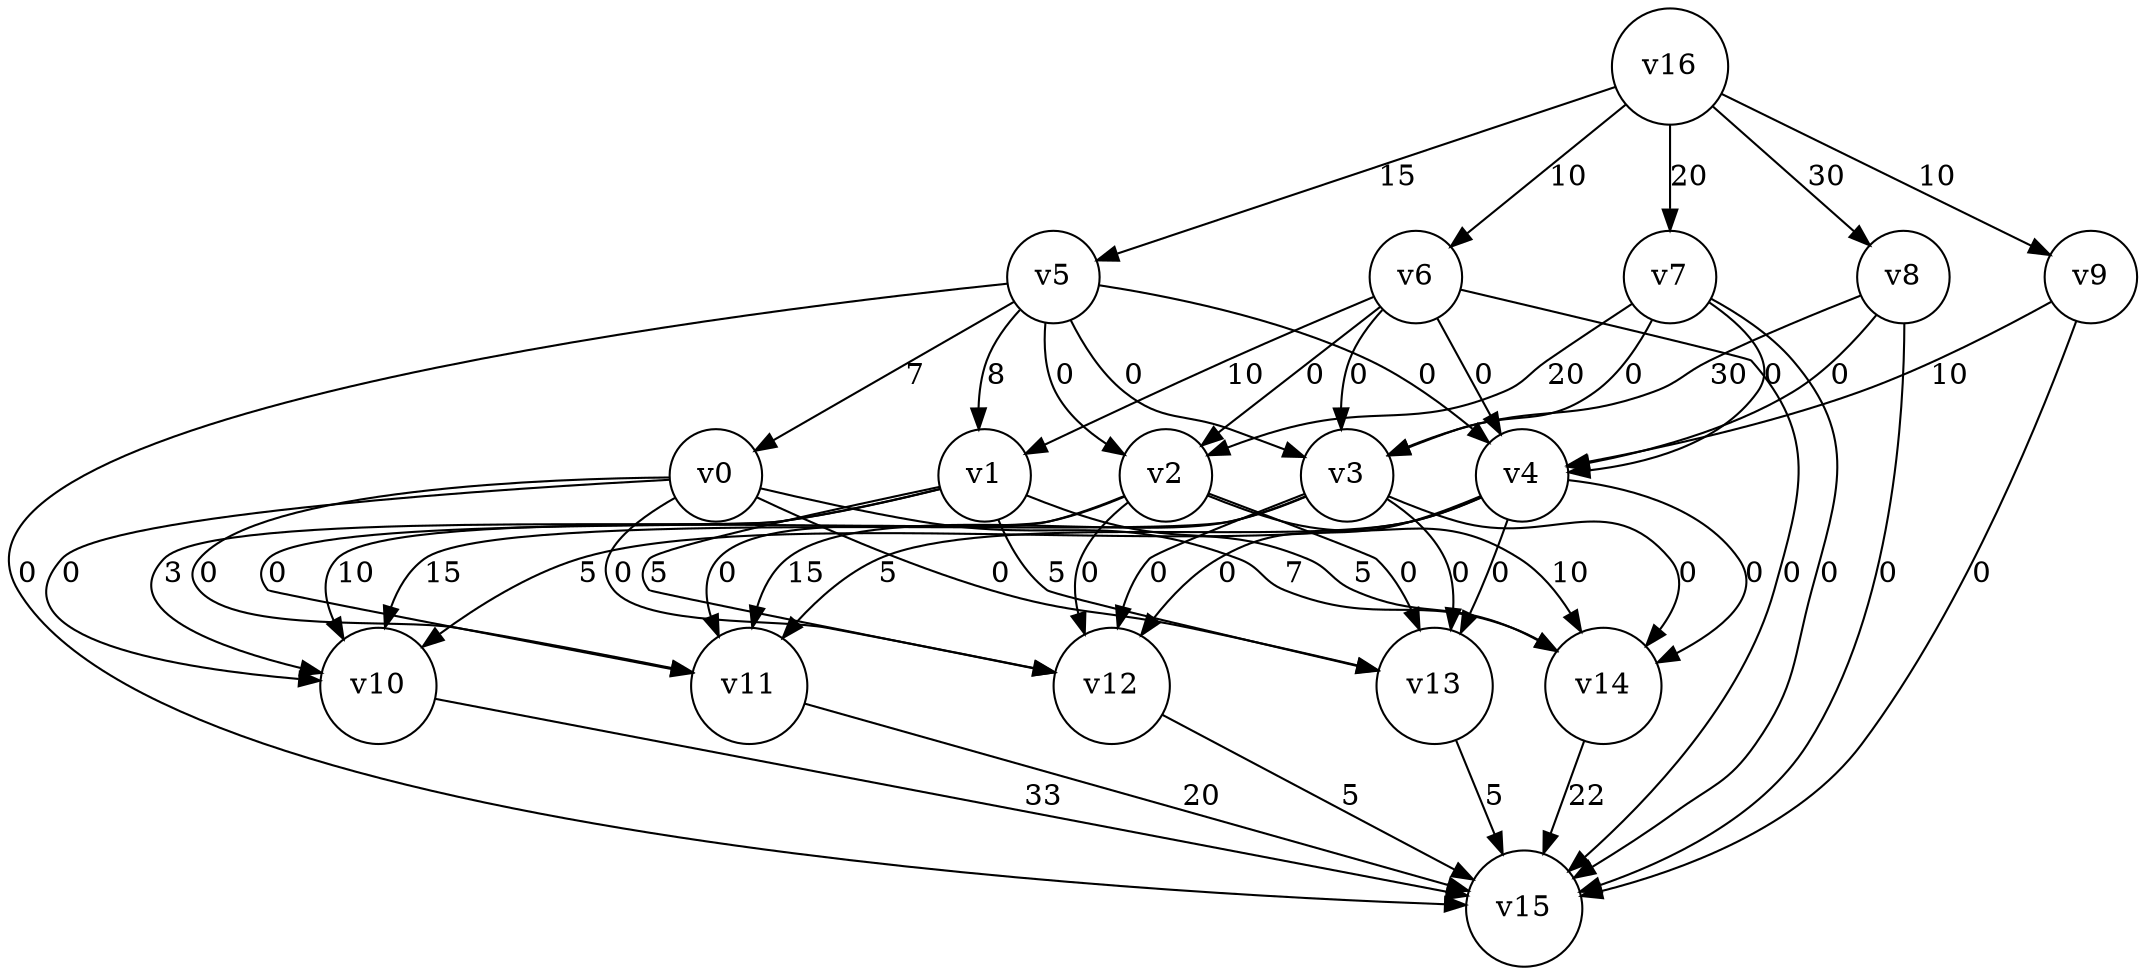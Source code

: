 digraph
{
	node [shape=circle, label="v0"] 0;
	node [shape=circle, label="v1"] 1;
	node [shape=circle, label="v2"] 2;
	node [shape=circle, label="v3"] 3;
	node [shape=circle, label="v4"] 4;
	node [shape=circle, label="v5"] 5;
	node [shape=circle, label="v6"] 6;
	node [shape=circle, label="v7"] 7;
	node [shape=circle, label="v8"] 8;
	node [shape=circle, label="v9"] 9;
	node [shape=circle, label="v10"] 10;
	node [shape=circle, label="v11"] 11;
	node [shape=circle, label="v12"] 12;
	node [shape=circle, label="v13"] 13;
	node [shape=circle, label="v14"] 14;
	node [shape=circle, label="v15"] 15;
	node [shape=circle, label="v16"] 16;
	0 -> 10 [label="0"]
	0 -> 11 [label="0"]
	0 -> 12 [label="0"]
	0 -> 13 [label="0"]
	0 -> 14 [label="7"]
	1 -> 10 [label="3"]
	1 -> 11 [label="0"]
	1 -> 12 [label="5"]
	1 -> 13 [label="5"]
	1 -> 14 [label="5"]
	2 -> 10 [label="10"]
	2 -> 11 [label="0"]
	2 -> 12 [label="0"]
	2 -> 13 [label="0"]
	2 -> 14 [label="10"]
	3 -> 10 [label="15"]
	3 -> 11 [label="15"]
	3 -> 12 [label="0"]
	3 -> 13 [label="0"]
	3 -> 14 [label="0"]
	4 -> 10 [label="5"]
	4 -> 11 [label="5"]
	4 -> 12 [label="0"]
	4 -> 13 [label="0"]
	4 -> 14 [label="0"]
	5 -> 0 [label="7"]
	5 -> 1 [label="8"]
	5 -> 2 [label="0"]
	5 -> 3 [label="0"]
	5 -> 4 [label="0"]
	5 -> 15 [label="0"]
	6 -> 1 [label="10"]
	6 -> 2 [label="0"]
	6 -> 3 [label="0"]
	6 -> 4 [label="0"]
	6 -> 15 [label="0"]
	7 -> 2 [label="20"]
	7 -> 3 [label="0"]
	7 -> 4 [label="0"]
	7 -> 15 [label="0"]
	8 -> 3 [label="30"]
	8 -> 4 [label="0"]
	8 -> 15 [label="0"]
	9 -> 4 [label="10"]
	9 -> 15 [label="0"]
	10 -> 15 [label="33"]
	11 -> 15 [label="20"]
	12 -> 15 [label="5"]
	13 -> 15 [label="5"]
	14 -> 15 [label="22"]
	16 -> 5 [label="15"]
	16 -> 6 [label="10"]
	16 -> 7 [label="20"]
	16 -> 8 [label="30"]
	16 -> 9 [label="10"]
}
